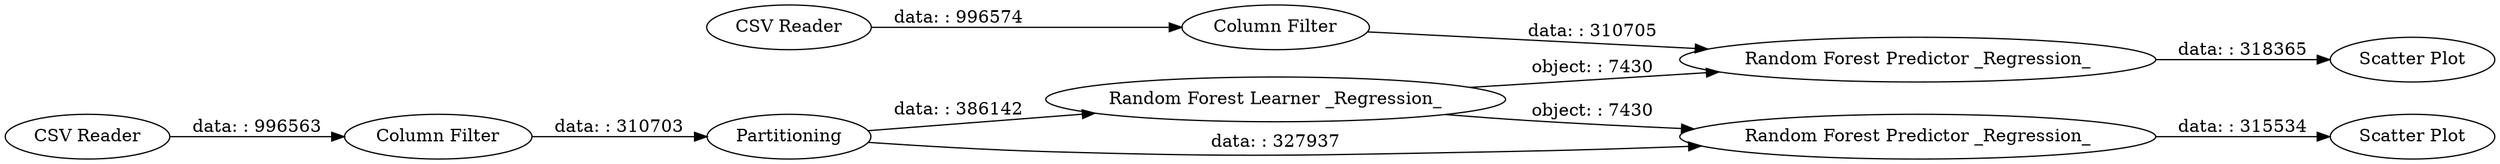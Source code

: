 digraph {
	"-7255263791510065648_2455" [label="Random Forest Predictor _Regression_"]
	"-7255263791510065648_2451" [label="Column Filter"]
	"-7255263791510065648_2461" [label="Random Forest Predictor _Regression_"]
	"-7255263791510065648_2454" [label=Partitioning]
	"-7255263791510065648_2462" [label="Scatter Plot"]
	"-7255263791510065648_2447" [label="CSV Reader"]
	"-7255263791510065648_2452" [label="Column Filter"]
	"-7255263791510065648_2463" [label="Scatter Plot"]
	"-7255263791510065648_2453" [label="CSV Reader"]
	"-7255263791510065648_2464" [label="Random Forest Learner _Regression_"]
	"-7255263791510065648_2453" -> "-7255263791510065648_2452" [label="data: : 996574"]
	"-7255263791510065648_2451" -> "-7255263791510065648_2454" [label="data: : 310703"]
	"-7255263791510065648_2452" -> "-7255263791510065648_2461" [label="data: : 310705"]
	"-7255263791510065648_2464" -> "-7255263791510065648_2455" [label="object: : 7430"]
	"-7255263791510065648_2447" -> "-7255263791510065648_2451" [label="data: : 996563"]
	"-7255263791510065648_2461" -> "-7255263791510065648_2463" [label="data: : 318365"]
	"-7255263791510065648_2455" -> "-7255263791510065648_2462" [label="data: : 315534"]
	"-7255263791510065648_2464" -> "-7255263791510065648_2461" [label="object: : 7430"]
	"-7255263791510065648_2454" -> "-7255263791510065648_2455" [label="data: : 327937"]
	"-7255263791510065648_2454" -> "-7255263791510065648_2464" [label="data: : 386142"]
	rankdir=LR
}
